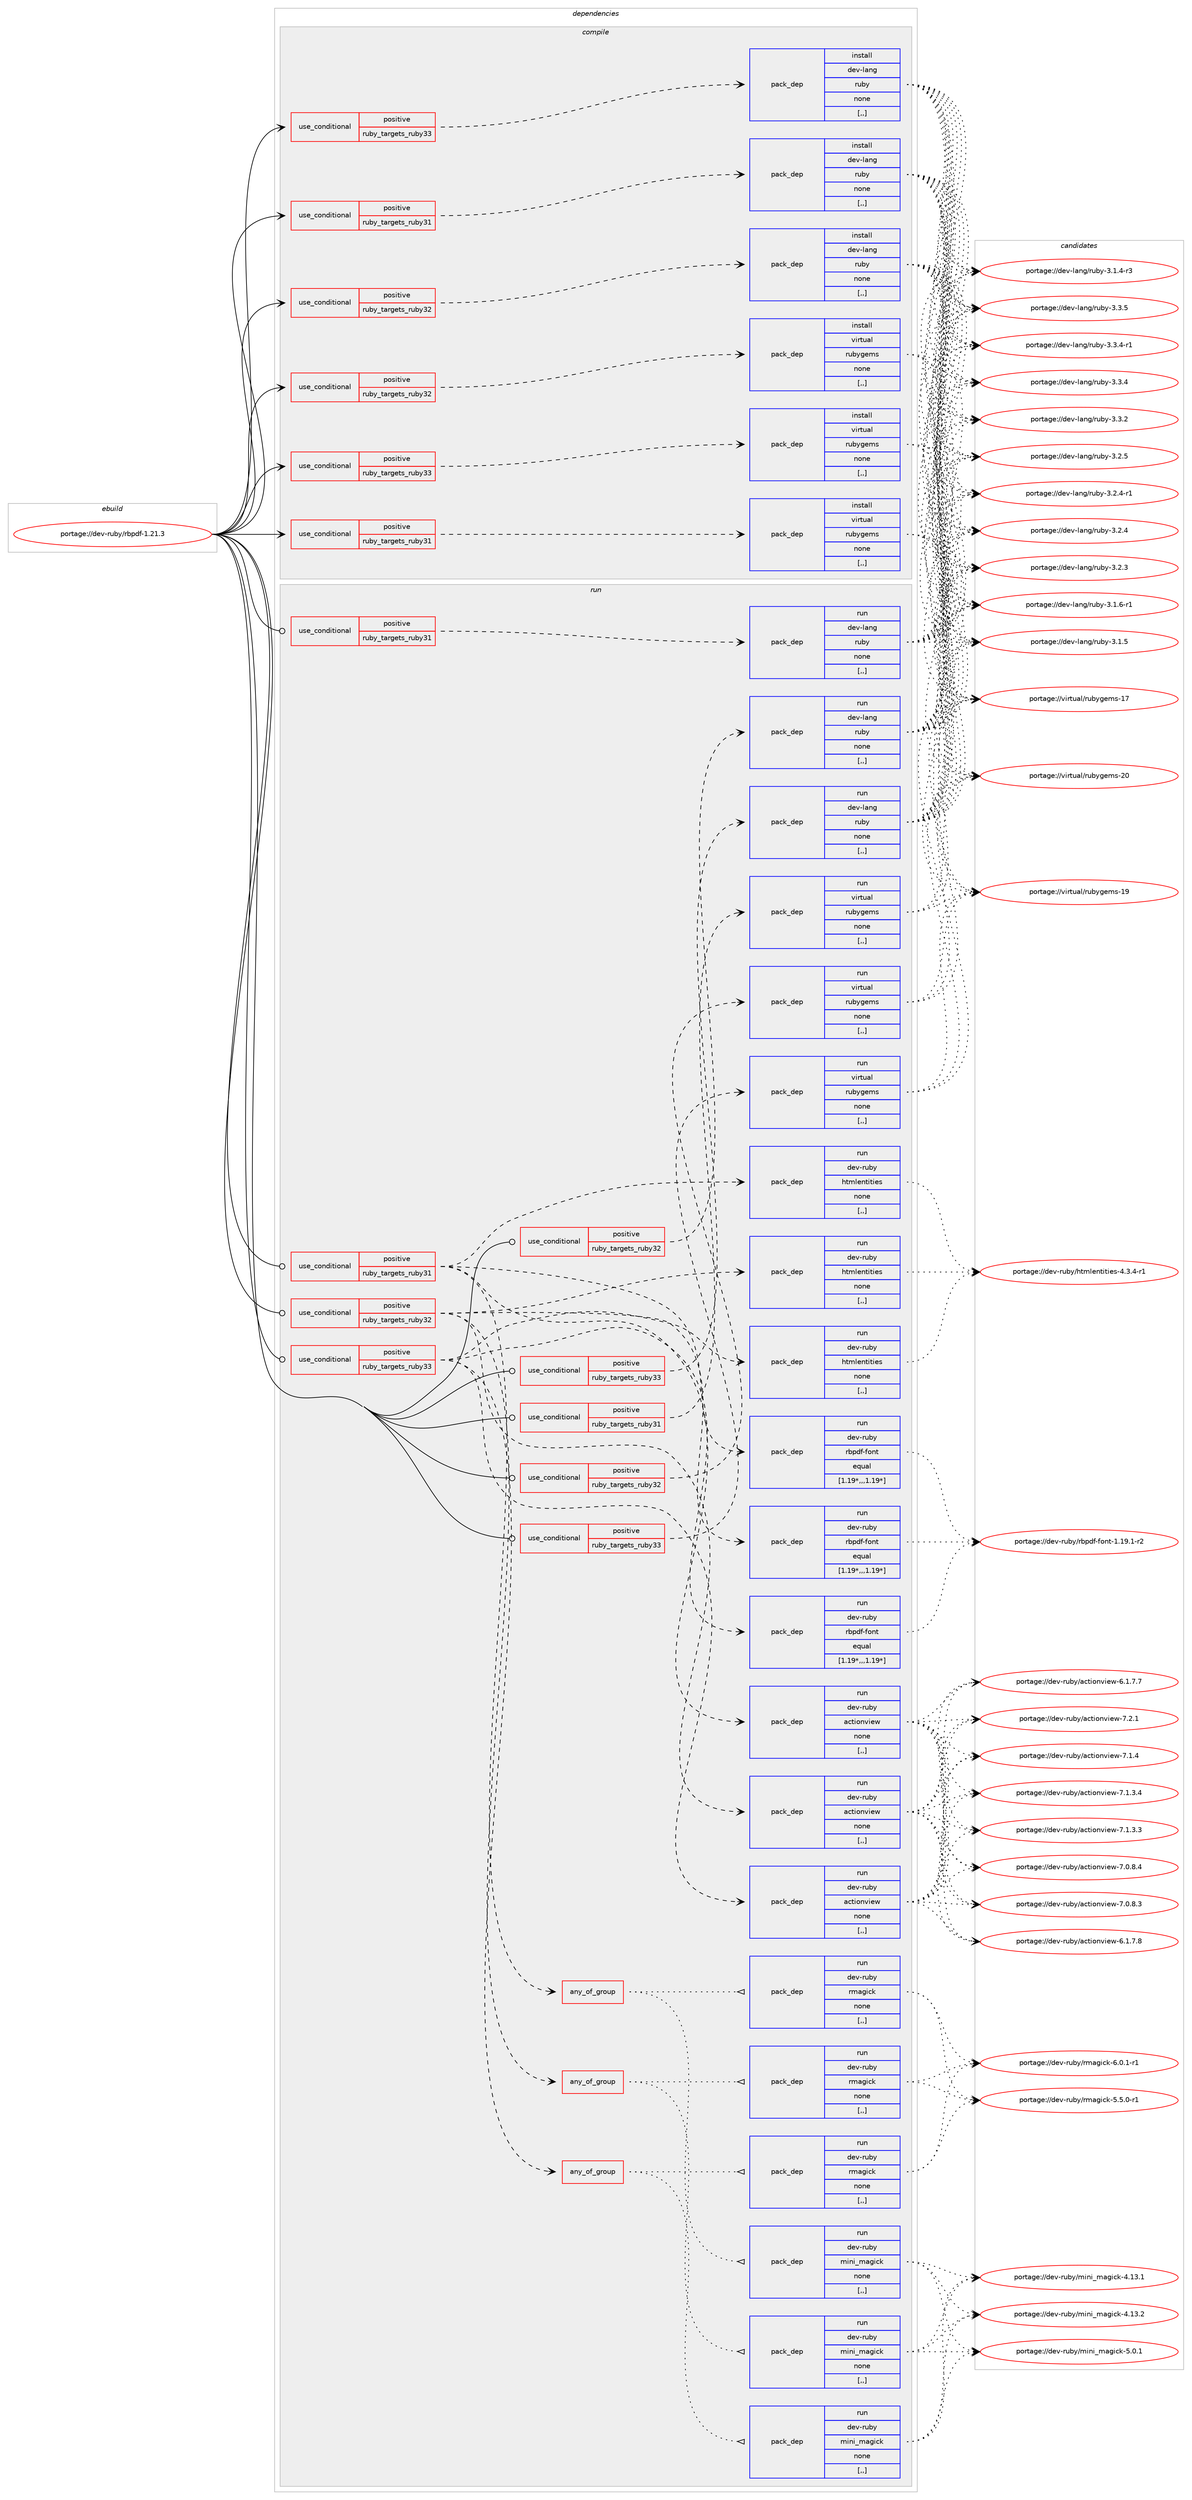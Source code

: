 digraph prolog {

# *************
# Graph options
# *************

newrank=true;
concentrate=true;
compound=true;
graph [rankdir=LR,fontname=Helvetica,fontsize=10,ranksep=1.5];#, ranksep=2.5, nodesep=0.2];
edge  [arrowhead=vee];
node  [fontname=Helvetica,fontsize=10];

# **********
# The ebuild
# **********

subgraph cluster_leftcol {
color=gray;
label=<<i>ebuild</i>>;
id [label="portage://dev-ruby/rbpdf-1.21.3", color=red, width=4, href="../dev-ruby/rbpdf-1.21.3.svg"];
}

# ****************
# The dependencies
# ****************

subgraph cluster_midcol {
color=gray;
label=<<i>dependencies</i>>;
subgraph cluster_compile {
fillcolor="#eeeeee";
style=filled;
label=<<i>compile</i>>;
subgraph cond184951 {
dependency693558 [label=<<TABLE BORDER="0" CELLBORDER="1" CELLSPACING="0" CELLPADDING="4"><TR><TD ROWSPAN="3" CELLPADDING="10">use_conditional</TD></TR><TR><TD>positive</TD></TR><TR><TD>ruby_targets_ruby31</TD></TR></TABLE>>, shape=none, color=red];
subgraph pack503661 {
dependency693559 [label=<<TABLE BORDER="0" CELLBORDER="1" CELLSPACING="0" CELLPADDING="4" WIDTH="220"><TR><TD ROWSPAN="6" CELLPADDING="30">pack_dep</TD></TR><TR><TD WIDTH="110">install</TD></TR><TR><TD>dev-lang</TD></TR><TR><TD>ruby</TD></TR><TR><TD>none</TD></TR><TR><TD>[,,]</TD></TR></TABLE>>, shape=none, color=blue];
}
dependency693558:e -> dependency693559:w [weight=20,style="dashed",arrowhead="vee"];
}
id:e -> dependency693558:w [weight=20,style="solid",arrowhead="vee"];
subgraph cond184952 {
dependency693560 [label=<<TABLE BORDER="0" CELLBORDER="1" CELLSPACING="0" CELLPADDING="4"><TR><TD ROWSPAN="3" CELLPADDING="10">use_conditional</TD></TR><TR><TD>positive</TD></TR><TR><TD>ruby_targets_ruby31</TD></TR></TABLE>>, shape=none, color=red];
subgraph pack503662 {
dependency693561 [label=<<TABLE BORDER="0" CELLBORDER="1" CELLSPACING="0" CELLPADDING="4" WIDTH="220"><TR><TD ROWSPAN="6" CELLPADDING="30">pack_dep</TD></TR><TR><TD WIDTH="110">install</TD></TR><TR><TD>virtual</TD></TR><TR><TD>rubygems</TD></TR><TR><TD>none</TD></TR><TR><TD>[,,]</TD></TR></TABLE>>, shape=none, color=blue];
}
dependency693560:e -> dependency693561:w [weight=20,style="dashed",arrowhead="vee"];
}
id:e -> dependency693560:w [weight=20,style="solid",arrowhead="vee"];
subgraph cond184953 {
dependency693562 [label=<<TABLE BORDER="0" CELLBORDER="1" CELLSPACING="0" CELLPADDING="4"><TR><TD ROWSPAN="3" CELLPADDING="10">use_conditional</TD></TR><TR><TD>positive</TD></TR><TR><TD>ruby_targets_ruby32</TD></TR></TABLE>>, shape=none, color=red];
subgraph pack503663 {
dependency693563 [label=<<TABLE BORDER="0" CELLBORDER="1" CELLSPACING="0" CELLPADDING="4" WIDTH="220"><TR><TD ROWSPAN="6" CELLPADDING="30">pack_dep</TD></TR><TR><TD WIDTH="110">install</TD></TR><TR><TD>dev-lang</TD></TR><TR><TD>ruby</TD></TR><TR><TD>none</TD></TR><TR><TD>[,,]</TD></TR></TABLE>>, shape=none, color=blue];
}
dependency693562:e -> dependency693563:w [weight=20,style="dashed",arrowhead="vee"];
}
id:e -> dependency693562:w [weight=20,style="solid",arrowhead="vee"];
subgraph cond184954 {
dependency693564 [label=<<TABLE BORDER="0" CELLBORDER="1" CELLSPACING="0" CELLPADDING="4"><TR><TD ROWSPAN="3" CELLPADDING="10">use_conditional</TD></TR><TR><TD>positive</TD></TR><TR><TD>ruby_targets_ruby32</TD></TR></TABLE>>, shape=none, color=red];
subgraph pack503664 {
dependency693565 [label=<<TABLE BORDER="0" CELLBORDER="1" CELLSPACING="0" CELLPADDING="4" WIDTH="220"><TR><TD ROWSPAN="6" CELLPADDING="30">pack_dep</TD></TR><TR><TD WIDTH="110">install</TD></TR><TR><TD>virtual</TD></TR><TR><TD>rubygems</TD></TR><TR><TD>none</TD></TR><TR><TD>[,,]</TD></TR></TABLE>>, shape=none, color=blue];
}
dependency693564:e -> dependency693565:w [weight=20,style="dashed",arrowhead="vee"];
}
id:e -> dependency693564:w [weight=20,style="solid",arrowhead="vee"];
subgraph cond184955 {
dependency693566 [label=<<TABLE BORDER="0" CELLBORDER="1" CELLSPACING="0" CELLPADDING="4"><TR><TD ROWSPAN="3" CELLPADDING="10">use_conditional</TD></TR><TR><TD>positive</TD></TR><TR><TD>ruby_targets_ruby33</TD></TR></TABLE>>, shape=none, color=red];
subgraph pack503665 {
dependency693567 [label=<<TABLE BORDER="0" CELLBORDER="1" CELLSPACING="0" CELLPADDING="4" WIDTH="220"><TR><TD ROWSPAN="6" CELLPADDING="30">pack_dep</TD></TR><TR><TD WIDTH="110">install</TD></TR><TR><TD>dev-lang</TD></TR><TR><TD>ruby</TD></TR><TR><TD>none</TD></TR><TR><TD>[,,]</TD></TR></TABLE>>, shape=none, color=blue];
}
dependency693566:e -> dependency693567:w [weight=20,style="dashed",arrowhead="vee"];
}
id:e -> dependency693566:w [weight=20,style="solid",arrowhead="vee"];
subgraph cond184956 {
dependency693568 [label=<<TABLE BORDER="0" CELLBORDER="1" CELLSPACING="0" CELLPADDING="4"><TR><TD ROWSPAN="3" CELLPADDING="10">use_conditional</TD></TR><TR><TD>positive</TD></TR><TR><TD>ruby_targets_ruby33</TD></TR></TABLE>>, shape=none, color=red];
subgraph pack503666 {
dependency693569 [label=<<TABLE BORDER="0" CELLBORDER="1" CELLSPACING="0" CELLPADDING="4" WIDTH="220"><TR><TD ROWSPAN="6" CELLPADDING="30">pack_dep</TD></TR><TR><TD WIDTH="110">install</TD></TR><TR><TD>virtual</TD></TR><TR><TD>rubygems</TD></TR><TR><TD>none</TD></TR><TR><TD>[,,]</TD></TR></TABLE>>, shape=none, color=blue];
}
dependency693568:e -> dependency693569:w [weight=20,style="dashed",arrowhead="vee"];
}
id:e -> dependency693568:w [weight=20,style="solid",arrowhead="vee"];
}
subgraph cluster_compileandrun {
fillcolor="#eeeeee";
style=filled;
label=<<i>compile and run</i>>;
}
subgraph cluster_run {
fillcolor="#eeeeee";
style=filled;
label=<<i>run</i>>;
subgraph cond184957 {
dependency693570 [label=<<TABLE BORDER="0" CELLBORDER="1" CELLSPACING="0" CELLPADDING="4"><TR><TD ROWSPAN="3" CELLPADDING="10">use_conditional</TD></TR><TR><TD>positive</TD></TR><TR><TD>ruby_targets_ruby31</TD></TR></TABLE>>, shape=none, color=red];
subgraph pack503667 {
dependency693571 [label=<<TABLE BORDER="0" CELLBORDER="1" CELLSPACING="0" CELLPADDING="4" WIDTH="220"><TR><TD ROWSPAN="6" CELLPADDING="30">pack_dep</TD></TR><TR><TD WIDTH="110">run</TD></TR><TR><TD>dev-lang</TD></TR><TR><TD>ruby</TD></TR><TR><TD>none</TD></TR><TR><TD>[,,]</TD></TR></TABLE>>, shape=none, color=blue];
}
dependency693570:e -> dependency693571:w [weight=20,style="dashed",arrowhead="vee"];
}
id:e -> dependency693570:w [weight=20,style="solid",arrowhead="odot"];
subgraph cond184958 {
dependency693572 [label=<<TABLE BORDER="0" CELLBORDER="1" CELLSPACING="0" CELLPADDING="4"><TR><TD ROWSPAN="3" CELLPADDING="10">use_conditional</TD></TR><TR><TD>positive</TD></TR><TR><TD>ruby_targets_ruby31</TD></TR></TABLE>>, shape=none, color=red];
subgraph pack503668 {
dependency693573 [label=<<TABLE BORDER="0" CELLBORDER="1" CELLSPACING="0" CELLPADDING="4" WIDTH="220"><TR><TD ROWSPAN="6" CELLPADDING="30">pack_dep</TD></TR><TR><TD WIDTH="110">run</TD></TR><TR><TD>dev-ruby</TD></TR><TR><TD>actionview</TD></TR><TR><TD>none</TD></TR><TR><TD>[,,]</TD></TR></TABLE>>, shape=none, color=blue];
}
dependency693572:e -> dependency693573:w [weight=20,style="dashed",arrowhead="vee"];
subgraph pack503669 {
dependency693574 [label=<<TABLE BORDER="0" CELLBORDER="1" CELLSPACING="0" CELLPADDING="4" WIDTH="220"><TR><TD ROWSPAN="6" CELLPADDING="30">pack_dep</TD></TR><TR><TD WIDTH="110">run</TD></TR><TR><TD>dev-ruby</TD></TR><TR><TD>htmlentities</TD></TR><TR><TD>none</TD></TR><TR><TD>[,,]</TD></TR></TABLE>>, shape=none, color=blue];
}
dependency693572:e -> dependency693574:w [weight=20,style="dashed",arrowhead="vee"];
subgraph pack503670 {
dependency693575 [label=<<TABLE BORDER="0" CELLBORDER="1" CELLSPACING="0" CELLPADDING="4" WIDTH="220"><TR><TD ROWSPAN="6" CELLPADDING="30">pack_dep</TD></TR><TR><TD WIDTH="110">run</TD></TR><TR><TD>dev-ruby</TD></TR><TR><TD>rbpdf-font</TD></TR><TR><TD>equal</TD></TR><TR><TD>[1.19*,,,1.19*]</TD></TR></TABLE>>, shape=none, color=blue];
}
dependency693572:e -> dependency693575:w [weight=20,style="dashed",arrowhead="vee"];
subgraph any4565 {
dependency693576 [label=<<TABLE BORDER="0" CELLBORDER="1" CELLSPACING="0" CELLPADDING="4"><TR><TD CELLPADDING="10">any_of_group</TD></TR></TABLE>>, shape=none, color=red];subgraph pack503671 {
dependency693577 [label=<<TABLE BORDER="0" CELLBORDER="1" CELLSPACING="0" CELLPADDING="4" WIDTH="220"><TR><TD ROWSPAN="6" CELLPADDING="30">pack_dep</TD></TR><TR><TD WIDTH="110">run</TD></TR><TR><TD>dev-ruby</TD></TR><TR><TD>mini_magick</TD></TR><TR><TD>none</TD></TR><TR><TD>[,,]</TD></TR></TABLE>>, shape=none, color=blue];
}
dependency693576:e -> dependency693577:w [weight=20,style="dotted",arrowhead="oinv"];
subgraph pack503672 {
dependency693578 [label=<<TABLE BORDER="0" CELLBORDER="1" CELLSPACING="0" CELLPADDING="4" WIDTH="220"><TR><TD ROWSPAN="6" CELLPADDING="30">pack_dep</TD></TR><TR><TD WIDTH="110">run</TD></TR><TR><TD>dev-ruby</TD></TR><TR><TD>rmagick</TD></TR><TR><TD>none</TD></TR><TR><TD>[,,]</TD></TR></TABLE>>, shape=none, color=blue];
}
dependency693576:e -> dependency693578:w [weight=20,style="dotted",arrowhead="oinv"];
}
dependency693572:e -> dependency693576:w [weight=20,style="dashed",arrowhead="vee"];
}
id:e -> dependency693572:w [weight=20,style="solid",arrowhead="odot"];
subgraph cond184959 {
dependency693579 [label=<<TABLE BORDER="0" CELLBORDER="1" CELLSPACING="0" CELLPADDING="4"><TR><TD ROWSPAN="3" CELLPADDING="10">use_conditional</TD></TR><TR><TD>positive</TD></TR><TR><TD>ruby_targets_ruby31</TD></TR></TABLE>>, shape=none, color=red];
subgraph pack503673 {
dependency693580 [label=<<TABLE BORDER="0" CELLBORDER="1" CELLSPACING="0" CELLPADDING="4" WIDTH="220"><TR><TD ROWSPAN="6" CELLPADDING="30">pack_dep</TD></TR><TR><TD WIDTH="110">run</TD></TR><TR><TD>virtual</TD></TR><TR><TD>rubygems</TD></TR><TR><TD>none</TD></TR><TR><TD>[,,]</TD></TR></TABLE>>, shape=none, color=blue];
}
dependency693579:e -> dependency693580:w [weight=20,style="dashed",arrowhead="vee"];
}
id:e -> dependency693579:w [weight=20,style="solid",arrowhead="odot"];
subgraph cond184960 {
dependency693581 [label=<<TABLE BORDER="0" CELLBORDER="1" CELLSPACING="0" CELLPADDING="4"><TR><TD ROWSPAN="3" CELLPADDING="10">use_conditional</TD></TR><TR><TD>positive</TD></TR><TR><TD>ruby_targets_ruby32</TD></TR></TABLE>>, shape=none, color=red];
subgraph pack503674 {
dependency693582 [label=<<TABLE BORDER="0" CELLBORDER="1" CELLSPACING="0" CELLPADDING="4" WIDTH="220"><TR><TD ROWSPAN="6" CELLPADDING="30">pack_dep</TD></TR><TR><TD WIDTH="110">run</TD></TR><TR><TD>dev-lang</TD></TR><TR><TD>ruby</TD></TR><TR><TD>none</TD></TR><TR><TD>[,,]</TD></TR></TABLE>>, shape=none, color=blue];
}
dependency693581:e -> dependency693582:w [weight=20,style="dashed",arrowhead="vee"];
}
id:e -> dependency693581:w [weight=20,style="solid",arrowhead="odot"];
subgraph cond184961 {
dependency693583 [label=<<TABLE BORDER="0" CELLBORDER="1" CELLSPACING="0" CELLPADDING="4"><TR><TD ROWSPAN="3" CELLPADDING="10">use_conditional</TD></TR><TR><TD>positive</TD></TR><TR><TD>ruby_targets_ruby32</TD></TR></TABLE>>, shape=none, color=red];
subgraph pack503675 {
dependency693584 [label=<<TABLE BORDER="0" CELLBORDER="1" CELLSPACING="0" CELLPADDING="4" WIDTH="220"><TR><TD ROWSPAN="6" CELLPADDING="30">pack_dep</TD></TR><TR><TD WIDTH="110">run</TD></TR><TR><TD>dev-ruby</TD></TR><TR><TD>actionview</TD></TR><TR><TD>none</TD></TR><TR><TD>[,,]</TD></TR></TABLE>>, shape=none, color=blue];
}
dependency693583:e -> dependency693584:w [weight=20,style="dashed",arrowhead="vee"];
subgraph pack503676 {
dependency693585 [label=<<TABLE BORDER="0" CELLBORDER="1" CELLSPACING="0" CELLPADDING="4" WIDTH="220"><TR><TD ROWSPAN="6" CELLPADDING="30">pack_dep</TD></TR><TR><TD WIDTH="110">run</TD></TR><TR><TD>dev-ruby</TD></TR><TR><TD>htmlentities</TD></TR><TR><TD>none</TD></TR><TR><TD>[,,]</TD></TR></TABLE>>, shape=none, color=blue];
}
dependency693583:e -> dependency693585:w [weight=20,style="dashed",arrowhead="vee"];
subgraph pack503677 {
dependency693586 [label=<<TABLE BORDER="0" CELLBORDER="1" CELLSPACING="0" CELLPADDING="4" WIDTH="220"><TR><TD ROWSPAN="6" CELLPADDING="30">pack_dep</TD></TR><TR><TD WIDTH="110">run</TD></TR><TR><TD>dev-ruby</TD></TR><TR><TD>rbpdf-font</TD></TR><TR><TD>equal</TD></TR><TR><TD>[1.19*,,,1.19*]</TD></TR></TABLE>>, shape=none, color=blue];
}
dependency693583:e -> dependency693586:w [weight=20,style="dashed",arrowhead="vee"];
subgraph any4566 {
dependency693587 [label=<<TABLE BORDER="0" CELLBORDER="1" CELLSPACING="0" CELLPADDING="4"><TR><TD CELLPADDING="10">any_of_group</TD></TR></TABLE>>, shape=none, color=red];subgraph pack503678 {
dependency693588 [label=<<TABLE BORDER="0" CELLBORDER="1" CELLSPACING="0" CELLPADDING="4" WIDTH="220"><TR><TD ROWSPAN="6" CELLPADDING="30">pack_dep</TD></TR><TR><TD WIDTH="110">run</TD></TR><TR><TD>dev-ruby</TD></TR><TR><TD>mini_magick</TD></TR><TR><TD>none</TD></TR><TR><TD>[,,]</TD></TR></TABLE>>, shape=none, color=blue];
}
dependency693587:e -> dependency693588:w [weight=20,style="dotted",arrowhead="oinv"];
subgraph pack503679 {
dependency693589 [label=<<TABLE BORDER="0" CELLBORDER="1" CELLSPACING="0" CELLPADDING="4" WIDTH="220"><TR><TD ROWSPAN="6" CELLPADDING="30">pack_dep</TD></TR><TR><TD WIDTH="110">run</TD></TR><TR><TD>dev-ruby</TD></TR><TR><TD>rmagick</TD></TR><TR><TD>none</TD></TR><TR><TD>[,,]</TD></TR></TABLE>>, shape=none, color=blue];
}
dependency693587:e -> dependency693589:w [weight=20,style="dotted",arrowhead="oinv"];
}
dependency693583:e -> dependency693587:w [weight=20,style="dashed",arrowhead="vee"];
}
id:e -> dependency693583:w [weight=20,style="solid",arrowhead="odot"];
subgraph cond184962 {
dependency693590 [label=<<TABLE BORDER="0" CELLBORDER="1" CELLSPACING="0" CELLPADDING="4"><TR><TD ROWSPAN="3" CELLPADDING="10">use_conditional</TD></TR><TR><TD>positive</TD></TR><TR><TD>ruby_targets_ruby32</TD></TR></TABLE>>, shape=none, color=red];
subgraph pack503680 {
dependency693591 [label=<<TABLE BORDER="0" CELLBORDER="1" CELLSPACING="0" CELLPADDING="4" WIDTH="220"><TR><TD ROWSPAN="6" CELLPADDING="30">pack_dep</TD></TR><TR><TD WIDTH="110">run</TD></TR><TR><TD>virtual</TD></TR><TR><TD>rubygems</TD></TR><TR><TD>none</TD></TR><TR><TD>[,,]</TD></TR></TABLE>>, shape=none, color=blue];
}
dependency693590:e -> dependency693591:w [weight=20,style="dashed",arrowhead="vee"];
}
id:e -> dependency693590:w [weight=20,style="solid",arrowhead="odot"];
subgraph cond184963 {
dependency693592 [label=<<TABLE BORDER="0" CELLBORDER="1" CELLSPACING="0" CELLPADDING="4"><TR><TD ROWSPAN="3" CELLPADDING="10">use_conditional</TD></TR><TR><TD>positive</TD></TR><TR><TD>ruby_targets_ruby33</TD></TR></TABLE>>, shape=none, color=red];
subgraph pack503681 {
dependency693593 [label=<<TABLE BORDER="0" CELLBORDER="1" CELLSPACING="0" CELLPADDING="4" WIDTH="220"><TR><TD ROWSPAN="6" CELLPADDING="30">pack_dep</TD></TR><TR><TD WIDTH="110">run</TD></TR><TR><TD>dev-lang</TD></TR><TR><TD>ruby</TD></TR><TR><TD>none</TD></TR><TR><TD>[,,]</TD></TR></TABLE>>, shape=none, color=blue];
}
dependency693592:e -> dependency693593:w [weight=20,style="dashed",arrowhead="vee"];
}
id:e -> dependency693592:w [weight=20,style="solid",arrowhead="odot"];
subgraph cond184964 {
dependency693594 [label=<<TABLE BORDER="0" CELLBORDER="1" CELLSPACING="0" CELLPADDING="4"><TR><TD ROWSPAN="3" CELLPADDING="10">use_conditional</TD></TR><TR><TD>positive</TD></TR><TR><TD>ruby_targets_ruby33</TD></TR></TABLE>>, shape=none, color=red];
subgraph pack503682 {
dependency693595 [label=<<TABLE BORDER="0" CELLBORDER="1" CELLSPACING="0" CELLPADDING="4" WIDTH="220"><TR><TD ROWSPAN="6" CELLPADDING="30">pack_dep</TD></TR><TR><TD WIDTH="110">run</TD></TR><TR><TD>dev-ruby</TD></TR><TR><TD>actionview</TD></TR><TR><TD>none</TD></TR><TR><TD>[,,]</TD></TR></TABLE>>, shape=none, color=blue];
}
dependency693594:e -> dependency693595:w [weight=20,style="dashed",arrowhead="vee"];
subgraph pack503683 {
dependency693596 [label=<<TABLE BORDER="0" CELLBORDER="1" CELLSPACING="0" CELLPADDING="4" WIDTH="220"><TR><TD ROWSPAN="6" CELLPADDING="30">pack_dep</TD></TR><TR><TD WIDTH="110">run</TD></TR><TR><TD>dev-ruby</TD></TR><TR><TD>htmlentities</TD></TR><TR><TD>none</TD></TR><TR><TD>[,,]</TD></TR></TABLE>>, shape=none, color=blue];
}
dependency693594:e -> dependency693596:w [weight=20,style="dashed",arrowhead="vee"];
subgraph pack503684 {
dependency693597 [label=<<TABLE BORDER="0" CELLBORDER="1" CELLSPACING="0" CELLPADDING="4" WIDTH="220"><TR><TD ROWSPAN="6" CELLPADDING="30">pack_dep</TD></TR><TR><TD WIDTH="110">run</TD></TR><TR><TD>dev-ruby</TD></TR><TR><TD>rbpdf-font</TD></TR><TR><TD>equal</TD></TR><TR><TD>[1.19*,,,1.19*]</TD></TR></TABLE>>, shape=none, color=blue];
}
dependency693594:e -> dependency693597:w [weight=20,style="dashed",arrowhead="vee"];
subgraph any4567 {
dependency693598 [label=<<TABLE BORDER="0" CELLBORDER="1" CELLSPACING="0" CELLPADDING="4"><TR><TD CELLPADDING="10">any_of_group</TD></TR></TABLE>>, shape=none, color=red];subgraph pack503685 {
dependency693599 [label=<<TABLE BORDER="0" CELLBORDER="1" CELLSPACING="0" CELLPADDING="4" WIDTH="220"><TR><TD ROWSPAN="6" CELLPADDING="30">pack_dep</TD></TR><TR><TD WIDTH="110">run</TD></TR><TR><TD>dev-ruby</TD></TR><TR><TD>mini_magick</TD></TR><TR><TD>none</TD></TR><TR><TD>[,,]</TD></TR></TABLE>>, shape=none, color=blue];
}
dependency693598:e -> dependency693599:w [weight=20,style="dotted",arrowhead="oinv"];
subgraph pack503686 {
dependency693600 [label=<<TABLE BORDER="0" CELLBORDER="1" CELLSPACING="0" CELLPADDING="4" WIDTH="220"><TR><TD ROWSPAN="6" CELLPADDING="30">pack_dep</TD></TR><TR><TD WIDTH="110">run</TD></TR><TR><TD>dev-ruby</TD></TR><TR><TD>rmagick</TD></TR><TR><TD>none</TD></TR><TR><TD>[,,]</TD></TR></TABLE>>, shape=none, color=blue];
}
dependency693598:e -> dependency693600:w [weight=20,style="dotted",arrowhead="oinv"];
}
dependency693594:e -> dependency693598:w [weight=20,style="dashed",arrowhead="vee"];
}
id:e -> dependency693594:w [weight=20,style="solid",arrowhead="odot"];
subgraph cond184965 {
dependency693601 [label=<<TABLE BORDER="0" CELLBORDER="1" CELLSPACING="0" CELLPADDING="4"><TR><TD ROWSPAN="3" CELLPADDING="10">use_conditional</TD></TR><TR><TD>positive</TD></TR><TR><TD>ruby_targets_ruby33</TD></TR></TABLE>>, shape=none, color=red];
subgraph pack503687 {
dependency693602 [label=<<TABLE BORDER="0" CELLBORDER="1" CELLSPACING="0" CELLPADDING="4" WIDTH="220"><TR><TD ROWSPAN="6" CELLPADDING="30">pack_dep</TD></TR><TR><TD WIDTH="110">run</TD></TR><TR><TD>virtual</TD></TR><TR><TD>rubygems</TD></TR><TR><TD>none</TD></TR><TR><TD>[,,]</TD></TR></TABLE>>, shape=none, color=blue];
}
dependency693601:e -> dependency693602:w [weight=20,style="dashed",arrowhead="vee"];
}
id:e -> dependency693601:w [weight=20,style="solid",arrowhead="odot"];
}
}

# **************
# The candidates
# **************

subgraph cluster_choices {
rank=same;
color=gray;
label=<<i>candidates</i>>;

subgraph choice503661 {
color=black;
nodesep=1;
choice10010111845108971101034711411798121455146514653 [label="portage://dev-lang/ruby-3.3.5", color=red, width=4,href="../dev-lang/ruby-3.3.5.svg"];
choice100101118451089711010347114117981214551465146524511449 [label="portage://dev-lang/ruby-3.3.4-r1", color=red, width=4,href="../dev-lang/ruby-3.3.4-r1.svg"];
choice10010111845108971101034711411798121455146514652 [label="portage://dev-lang/ruby-3.3.4", color=red, width=4,href="../dev-lang/ruby-3.3.4.svg"];
choice10010111845108971101034711411798121455146514650 [label="portage://dev-lang/ruby-3.3.2", color=red, width=4,href="../dev-lang/ruby-3.3.2.svg"];
choice10010111845108971101034711411798121455146504653 [label="portage://dev-lang/ruby-3.2.5", color=red, width=4,href="../dev-lang/ruby-3.2.5.svg"];
choice100101118451089711010347114117981214551465046524511449 [label="portage://dev-lang/ruby-3.2.4-r1", color=red, width=4,href="../dev-lang/ruby-3.2.4-r1.svg"];
choice10010111845108971101034711411798121455146504652 [label="portage://dev-lang/ruby-3.2.4", color=red, width=4,href="../dev-lang/ruby-3.2.4.svg"];
choice10010111845108971101034711411798121455146504651 [label="portage://dev-lang/ruby-3.2.3", color=red, width=4,href="../dev-lang/ruby-3.2.3.svg"];
choice100101118451089711010347114117981214551464946544511449 [label="portage://dev-lang/ruby-3.1.6-r1", color=red, width=4,href="../dev-lang/ruby-3.1.6-r1.svg"];
choice10010111845108971101034711411798121455146494653 [label="portage://dev-lang/ruby-3.1.5", color=red, width=4,href="../dev-lang/ruby-3.1.5.svg"];
choice100101118451089711010347114117981214551464946524511451 [label="portage://dev-lang/ruby-3.1.4-r3", color=red, width=4,href="../dev-lang/ruby-3.1.4-r3.svg"];
dependency693559:e -> choice10010111845108971101034711411798121455146514653:w [style=dotted,weight="100"];
dependency693559:e -> choice100101118451089711010347114117981214551465146524511449:w [style=dotted,weight="100"];
dependency693559:e -> choice10010111845108971101034711411798121455146514652:w [style=dotted,weight="100"];
dependency693559:e -> choice10010111845108971101034711411798121455146514650:w [style=dotted,weight="100"];
dependency693559:e -> choice10010111845108971101034711411798121455146504653:w [style=dotted,weight="100"];
dependency693559:e -> choice100101118451089711010347114117981214551465046524511449:w [style=dotted,weight="100"];
dependency693559:e -> choice10010111845108971101034711411798121455146504652:w [style=dotted,weight="100"];
dependency693559:e -> choice10010111845108971101034711411798121455146504651:w [style=dotted,weight="100"];
dependency693559:e -> choice100101118451089711010347114117981214551464946544511449:w [style=dotted,weight="100"];
dependency693559:e -> choice10010111845108971101034711411798121455146494653:w [style=dotted,weight="100"];
dependency693559:e -> choice100101118451089711010347114117981214551464946524511451:w [style=dotted,weight="100"];
}
subgraph choice503662 {
color=black;
nodesep=1;
choice118105114116117971084711411798121103101109115455048 [label="portage://virtual/rubygems-20", color=red, width=4,href="../virtual/rubygems-20.svg"];
choice118105114116117971084711411798121103101109115454957 [label="portage://virtual/rubygems-19", color=red, width=4,href="../virtual/rubygems-19.svg"];
choice118105114116117971084711411798121103101109115454955 [label="portage://virtual/rubygems-17", color=red, width=4,href="../virtual/rubygems-17.svg"];
dependency693561:e -> choice118105114116117971084711411798121103101109115455048:w [style=dotted,weight="100"];
dependency693561:e -> choice118105114116117971084711411798121103101109115454957:w [style=dotted,weight="100"];
dependency693561:e -> choice118105114116117971084711411798121103101109115454955:w [style=dotted,weight="100"];
}
subgraph choice503663 {
color=black;
nodesep=1;
choice10010111845108971101034711411798121455146514653 [label="portage://dev-lang/ruby-3.3.5", color=red, width=4,href="../dev-lang/ruby-3.3.5.svg"];
choice100101118451089711010347114117981214551465146524511449 [label="portage://dev-lang/ruby-3.3.4-r1", color=red, width=4,href="../dev-lang/ruby-3.3.4-r1.svg"];
choice10010111845108971101034711411798121455146514652 [label="portage://dev-lang/ruby-3.3.4", color=red, width=4,href="../dev-lang/ruby-3.3.4.svg"];
choice10010111845108971101034711411798121455146514650 [label="portage://dev-lang/ruby-3.3.2", color=red, width=4,href="../dev-lang/ruby-3.3.2.svg"];
choice10010111845108971101034711411798121455146504653 [label="portage://dev-lang/ruby-3.2.5", color=red, width=4,href="../dev-lang/ruby-3.2.5.svg"];
choice100101118451089711010347114117981214551465046524511449 [label="portage://dev-lang/ruby-3.2.4-r1", color=red, width=4,href="../dev-lang/ruby-3.2.4-r1.svg"];
choice10010111845108971101034711411798121455146504652 [label="portage://dev-lang/ruby-3.2.4", color=red, width=4,href="../dev-lang/ruby-3.2.4.svg"];
choice10010111845108971101034711411798121455146504651 [label="portage://dev-lang/ruby-3.2.3", color=red, width=4,href="../dev-lang/ruby-3.2.3.svg"];
choice100101118451089711010347114117981214551464946544511449 [label="portage://dev-lang/ruby-3.1.6-r1", color=red, width=4,href="../dev-lang/ruby-3.1.6-r1.svg"];
choice10010111845108971101034711411798121455146494653 [label="portage://dev-lang/ruby-3.1.5", color=red, width=4,href="../dev-lang/ruby-3.1.5.svg"];
choice100101118451089711010347114117981214551464946524511451 [label="portage://dev-lang/ruby-3.1.4-r3", color=red, width=4,href="../dev-lang/ruby-3.1.4-r3.svg"];
dependency693563:e -> choice10010111845108971101034711411798121455146514653:w [style=dotted,weight="100"];
dependency693563:e -> choice100101118451089711010347114117981214551465146524511449:w [style=dotted,weight="100"];
dependency693563:e -> choice10010111845108971101034711411798121455146514652:w [style=dotted,weight="100"];
dependency693563:e -> choice10010111845108971101034711411798121455146514650:w [style=dotted,weight="100"];
dependency693563:e -> choice10010111845108971101034711411798121455146504653:w [style=dotted,weight="100"];
dependency693563:e -> choice100101118451089711010347114117981214551465046524511449:w [style=dotted,weight="100"];
dependency693563:e -> choice10010111845108971101034711411798121455146504652:w [style=dotted,weight="100"];
dependency693563:e -> choice10010111845108971101034711411798121455146504651:w [style=dotted,weight="100"];
dependency693563:e -> choice100101118451089711010347114117981214551464946544511449:w [style=dotted,weight="100"];
dependency693563:e -> choice10010111845108971101034711411798121455146494653:w [style=dotted,weight="100"];
dependency693563:e -> choice100101118451089711010347114117981214551464946524511451:w [style=dotted,weight="100"];
}
subgraph choice503664 {
color=black;
nodesep=1;
choice118105114116117971084711411798121103101109115455048 [label="portage://virtual/rubygems-20", color=red, width=4,href="../virtual/rubygems-20.svg"];
choice118105114116117971084711411798121103101109115454957 [label="portage://virtual/rubygems-19", color=red, width=4,href="../virtual/rubygems-19.svg"];
choice118105114116117971084711411798121103101109115454955 [label="portage://virtual/rubygems-17", color=red, width=4,href="../virtual/rubygems-17.svg"];
dependency693565:e -> choice118105114116117971084711411798121103101109115455048:w [style=dotted,weight="100"];
dependency693565:e -> choice118105114116117971084711411798121103101109115454957:w [style=dotted,weight="100"];
dependency693565:e -> choice118105114116117971084711411798121103101109115454955:w [style=dotted,weight="100"];
}
subgraph choice503665 {
color=black;
nodesep=1;
choice10010111845108971101034711411798121455146514653 [label="portage://dev-lang/ruby-3.3.5", color=red, width=4,href="../dev-lang/ruby-3.3.5.svg"];
choice100101118451089711010347114117981214551465146524511449 [label="portage://dev-lang/ruby-3.3.4-r1", color=red, width=4,href="../dev-lang/ruby-3.3.4-r1.svg"];
choice10010111845108971101034711411798121455146514652 [label="portage://dev-lang/ruby-3.3.4", color=red, width=4,href="../dev-lang/ruby-3.3.4.svg"];
choice10010111845108971101034711411798121455146514650 [label="portage://dev-lang/ruby-3.3.2", color=red, width=4,href="../dev-lang/ruby-3.3.2.svg"];
choice10010111845108971101034711411798121455146504653 [label="portage://dev-lang/ruby-3.2.5", color=red, width=4,href="../dev-lang/ruby-3.2.5.svg"];
choice100101118451089711010347114117981214551465046524511449 [label="portage://dev-lang/ruby-3.2.4-r1", color=red, width=4,href="../dev-lang/ruby-3.2.4-r1.svg"];
choice10010111845108971101034711411798121455146504652 [label="portage://dev-lang/ruby-3.2.4", color=red, width=4,href="../dev-lang/ruby-3.2.4.svg"];
choice10010111845108971101034711411798121455146504651 [label="portage://dev-lang/ruby-3.2.3", color=red, width=4,href="../dev-lang/ruby-3.2.3.svg"];
choice100101118451089711010347114117981214551464946544511449 [label="portage://dev-lang/ruby-3.1.6-r1", color=red, width=4,href="../dev-lang/ruby-3.1.6-r1.svg"];
choice10010111845108971101034711411798121455146494653 [label="portage://dev-lang/ruby-3.1.5", color=red, width=4,href="../dev-lang/ruby-3.1.5.svg"];
choice100101118451089711010347114117981214551464946524511451 [label="portage://dev-lang/ruby-3.1.4-r3", color=red, width=4,href="../dev-lang/ruby-3.1.4-r3.svg"];
dependency693567:e -> choice10010111845108971101034711411798121455146514653:w [style=dotted,weight="100"];
dependency693567:e -> choice100101118451089711010347114117981214551465146524511449:w [style=dotted,weight="100"];
dependency693567:e -> choice10010111845108971101034711411798121455146514652:w [style=dotted,weight="100"];
dependency693567:e -> choice10010111845108971101034711411798121455146514650:w [style=dotted,weight="100"];
dependency693567:e -> choice10010111845108971101034711411798121455146504653:w [style=dotted,weight="100"];
dependency693567:e -> choice100101118451089711010347114117981214551465046524511449:w [style=dotted,weight="100"];
dependency693567:e -> choice10010111845108971101034711411798121455146504652:w [style=dotted,weight="100"];
dependency693567:e -> choice10010111845108971101034711411798121455146504651:w [style=dotted,weight="100"];
dependency693567:e -> choice100101118451089711010347114117981214551464946544511449:w [style=dotted,weight="100"];
dependency693567:e -> choice10010111845108971101034711411798121455146494653:w [style=dotted,weight="100"];
dependency693567:e -> choice100101118451089711010347114117981214551464946524511451:w [style=dotted,weight="100"];
}
subgraph choice503666 {
color=black;
nodesep=1;
choice118105114116117971084711411798121103101109115455048 [label="portage://virtual/rubygems-20", color=red, width=4,href="../virtual/rubygems-20.svg"];
choice118105114116117971084711411798121103101109115454957 [label="portage://virtual/rubygems-19", color=red, width=4,href="../virtual/rubygems-19.svg"];
choice118105114116117971084711411798121103101109115454955 [label="portage://virtual/rubygems-17", color=red, width=4,href="../virtual/rubygems-17.svg"];
dependency693569:e -> choice118105114116117971084711411798121103101109115455048:w [style=dotted,weight="100"];
dependency693569:e -> choice118105114116117971084711411798121103101109115454957:w [style=dotted,weight="100"];
dependency693569:e -> choice118105114116117971084711411798121103101109115454955:w [style=dotted,weight="100"];
}
subgraph choice503667 {
color=black;
nodesep=1;
choice10010111845108971101034711411798121455146514653 [label="portage://dev-lang/ruby-3.3.5", color=red, width=4,href="../dev-lang/ruby-3.3.5.svg"];
choice100101118451089711010347114117981214551465146524511449 [label="portage://dev-lang/ruby-3.3.4-r1", color=red, width=4,href="../dev-lang/ruby-3.3.4-r1.svg"];
choice10010111845108971101034711411798121455146514652 [label="portage://dev-lang/ruby-3.3.4", color=red, width=4,href="../dev-lang/ruby-3.3.4.svg"];
choice10010111845108971101034711411798121455146514650 [label="portage://dev-lang/ruby-3.3.2", color=red, width=4,href="../dev-lang/ruby-3.3.2.svg"];
choice10010111845108971101034711411798121455146504653 [label="portage://dev-lang/ruby-3.2.5", color=red, width=4,href="../dev-lang/ruby-3.2.5.svg"];
choice100101118451089711010347114117981214551465046524511449 [label="portage://dev-lang/ruby-3.2.4-r1", color=red, width=4,href="../dev-lang/ruby-3.2.4-r1.svg"];
choice10010111845108971101034711411798121455146504652 [label="portage://dev-lang/ruby-3.2.4", color=red, width=4,href="../dev-lang/ruby-3.2.4.svg"];
choice10010111845108971101034711411798121455146504651 [label="portage://dev-lang/ruby-3.2.3", color=red, width=4,href="../dev-lang/ruby-3.2.3.svg"];
choice100101118451089711010347114117981214551464946544511449 [label="portage://dev-lang/ruby-3.1.6-r1", color=red, width=4,href="../dev-lang/ruby-3.1.6-r1.svg"];
choice10010111845108971101034711411798121455146494653 [label="portage://dev-lang/ruby-3.1.5", color=red, width=4,href="../dev-lang/ruby-3.1.5.svg"];
choice100101118451089711010347114117981214551464946524511451 [label="portage://dev-lang/ruby-3.1.4-r3", color=red, width=4,href="../dev-lang/ruby-3.1.4-r3.svg"];
dependency693571:e -> choice10010111845108971101034711411798121455146514653:w [style=dotted,weight="100"];
dependency693571:e -> choice100101118451089711010347114117981214551465146524511449:w [style=dotted,weight="100"];
dependency693571:e -> choice10010111845108971101034711411798121455146514652:w [style=dotted,weight="100"];
dependency693571:e -> choice10010111845108971101034711411798121455146514650:w [style=dotted,weight="100"];
dependency693571:e -> choice10010111845108971101034711411798121455146504653:w [style=dotted,weight="100"];
dependency693571:e -> choice100101118451089711010347114117981214551465046524511449:w [style=dotted,weight="100"];
dependency693571:e -> choice10010111845108971101034711411798121455146504652:w [style=dotted,weight="100"];
dependency693571:e -> choice10010111845108971101034711411798121455146504651:w [style=dotted,weight="100"];
dependency693571:e -> choice100101118451089711010347114117981214551464946544511449:w [style=dotted,weight="100"];
dependency693571:e -> choice10010111845108971101034711411798121455146494653:w [style=dotted,weight="100"];
dependency693571:e -> choice100101118451089711010347114117981214551464946524511451:w [style=dotted,weight="100"];
}
subgraph choice503668 {
color=black;
nodesep=1;
choice1001011184511411798121479799116105111110118105101119455546504649 [label="portage://dev-ruby/actionview-7.2.1", color=red, width=4,href="../dev-ruby/actionview-7.2.1.svg"];
choice1001011184511411798121479799116105111110118105101119455546494652 [label="portage://dev-ruby/actionview-7.1.4", color=red, width=4,href="../dev-ruby/actionview-7.1.4.svg"];
choice10010111845114117981214797991161051111101181051011194555464946514652 [label="portage://dev-ruby/actionview-7.1.3.4", color=red, width=4,href="../dev-ruby/actionview-7.1.3.4.svg"];
choice10010111845114117981214797991161051111101181051011194555464946514651 [label="portage://dev-ruby/actionview-7.1.3.3", color=red, width=4,href="../dev-ruby/actionview-7.1.3.3.svg"];
choice10010111845114117981214797991161051111101181051011194555464846564652 [label="portage://dev-ruby/actionview-7.0.8.4", color=red, width=4,href="../dev-ruby/actionview-7.0.8.4.svg"];
choice10010111845114117981214797991161051111101181051011194555464846564651 [label="portage://dev-ruby/actionview-7.0.8.3", color=red, width=4,href="../dev-ruby/actionview-7.0.8.3.svg"];
choice10010111845114117981214797991161051111101181051011194554464946554656 [label="portage://dev-ruby/actionview-6.1.7.8", color=red, width=4,href="../dev-ruby/actionview-6.1.7.8.svg"];
choice10010111845114117981214797991161051111101181051011194554464946554655 [label="portage://dev-ruby/actionview-6.1.7.7", color=red, width=4,href="../dev-ruby/actionview-6.1.7.7.svg"];
dependency693573:e -> choice1001011184511411798121479799116105111110118105101119455546504649:w [style=dotted,weight="100"];
dependency693573:e -> choice1001011184511411798121479799116105111110118105101119455546494652:w [style=dotted,weight="100"];
dependency693573:e -> choice10010111845114117981214797991161051111101181051011194555464946514652:w [style=dotted,weight="100"];
dependency693573:e -> choice10010111845114117981214797991161051111101181051011194555464946514651:w [style=dotted,weight="100"];
dependency693573:e -> choice10010111845114117981214797991161051111101181051011194555464846564652:w [style=dotted,weight="100"];
dependency693573:e -> choice10010111845114117981214797991161051111101181051011194555464846564651:w [style=dotted,weight="100"];
dependency693573:e -> choice10010111845114117981214797991161051111101181051011194554464946554656:w [style=dotted,weight="100"];
dependency693573:e -> choice10010111845114117981214797991161051111101181051011194554464946554655:w [style=dotted,weight="100"];
}
subgraph choice503669 {
color=black;
nodesep=1;
choice1001011184511411798121471041161091081011101161051161051011154552465146524511449 [label="portage://dev-ruby/htmlentities-4.3.4-r1", color=red, width=4,href="../dev-ruby/htmlentities-4.3.4-r1.svg"];
dependency693574:e -> choice1001011184511411798121471041161091081011101161051161051011154552465146524511449:w [style=dotted,weight="100"];
}
subgraph choice503670 {
color=black;
nodesep=1;
choice1001011184511411798121471149811210010245102111110116454946495746494511450 [label="portage://dev-ruby/rbpdf-font-1.19.1-r2", color=red, width=4,href="../dev-ruby/rbpdf-font-1.19.1-r2.svg"];
dependency693575:e -> choice1001011184511411798121471149811210010245102111110116454946495746494511450:w [style=dotted,weight="100"];
}
subgraph choice503671 {
color=black;
nodesep=1;
choice100101118451141179812147109105110105951099710310599107455346484649 [label="portage://dev-ruby/mini_magick-5.0.1", color=red, width=4,href="../dev-ruby/mini_magick-5.0.1.svg"];
choice10010111845114117981214710910511010595109971031059910745524649514650 [label="portage://dev-ruby/mini_magick-4.13.2", color=red, width=4,href="../dev-ruby/mini_magick-4.13.2.svg"];
choice10010111845114117981214710910511010595109971031059910745524649514649 [label="portage://dev-ruby/mini_magick-4.13.1", color=red, width=4,href="../dev-ruby/mini_magick-4.13.1.svg"];
dependency693577:e -> choice100101118451141179812147109105110105951099710310599107455346484649:w [style=dotted,weight="100"];
dependency693577:e -> choice10010111845114117981214710910511010595109971031059910745524649514650:w [style=dotted,weight="100"];
dependency693577:e -> choice10010111845114117981214710910511010595109971031059910745524649514649:w [style=dotted,weight="100"];
}
subgraph choice503672 {
color=black;
nodesep=1;
choice10010111845114117981214711410997103105991074554464846494511449 [label="portage://dev-ruby/rmagick-6.0.1-r1", color=red, width=4,href="../dev-ruby/rmagick-6.0.1-r1.svg"];
choice10010111845114117981214711410997103105991074553465346484511449 [label="portage://dev-ruby/rmagick-5.5.0-r1", color=red, width=4,href="../dev-ruby/rmagick-5.5.0-r1.svg"];
dependency693578:e -> choice10010111845114117981214711410997103105991074554464846494511449:w [style=dotted,weight="100"];
dependency693578:e -> choice10010111845114117981214711410997103105991074553465346484511449:w [style=dotted,weight="100"];
}
subgraph choice503673 {
color=black;
nodesep=1;
choice118105114116117971084711411798121103101109115455048 [label="portage://virtual/rubygems-20", color=red, width=4,href="../virtual/rubygems-20.svg"];
choice118105114116117971084711411798121103101109115454957 [label="portage://virtual/rubygems-19", color=red, width=4,href="../virtual/rubygems-19.svg"];
choice118105114116117971084711411798121103101109115454955 [label="portage://virtual/rubygems-17", color=red, width=4,href="../virtual/rubygems-17.svg"];
dependency693580:e -> choice118105114116117971084711411798121103101109115455048:w [style=dotted,weight="100"];
dependency693580:e -> choice118105114116117971084711411798121103101109115454957:w [style=dotted,weight="100"];
dependency693580:e -> choice118105114116117971084711411798121103101109115454955:w [style=dotted,weight="100"];
}
subgraph choice503674 {
color=black;
nodesep=1;
choice10010111845108971101034711411798121455146514653 [label="portage://dev-lang/ruby-3.3.5", color=red, width=4,href="../dev-lang/ruby-3.3.5.svg"];
choice100101118451089711010347114117981214551465146524511449 [label="portage://dev-lang/ruby-3.3.4-r1", color=red, width=4,href="../dev-lang/ruby-3.3.4-r1.svg"];
choice10010111845108971101034711411798121455146514652 [label="portage://dev-lang/ruby-3.3.4", color=red, width=4,href="../dev-lang/ruby-3.3.4.svg"];
choice10010111845108971101034711411798121455146514650 [label="portage://dev-lang/ruby-3.3.2", color=red, width=4,href="../dev-lang/ruby-3.3.2.svg"];
choice10010111845108971101034711411798121455146504653 [label="portage://dev-lang/ruby-3.2.5", color=red, width=4,href="../dev-lang/ruby-3.2.5.svg"];
choice100101118451089711010347114117981214551465046524511449 [label="portage://dev-lang/ruby-3.2.4-r1", color=red, width=4,href="../dev-lang/ruby-3.2.4-r1.svg"];
choice10010111845108971101034711411798121455146504652 [label="portage://dev-lang/ruby-3.2.4", color=red, width=4,href="../dev-lang/ruby-3.2.4.svg"];
choice10010111845108971101034711411798121455146504651 [label="portage://dev-lang/ruby-3.2.3", color=red, width=4,href="../dev-lang/ruby-3.2.3.svg"];
choice100101118451089711010347114117981214551464946544511449 [label="portage://dev-lang/ruby-3.1.6-r1", color=red, width=4,href="../dev-lang/ruby-3.1.6-r1.svg"];
choice10010111845108971101034711411798121455146494653 [label="portage://dev-lang/ruby-3.1.5", color=red, width=4,href="../dev-lang/ruby-3.1.5.svg"];
choice100101118451089711010347114117981214551464946524511451 [label="portage://dev-lang/ruby-3.1.4-r3", color=red, width=4,href="../dev-lang/ruby-3.1.4-r3.svg"];
dependency693582:e -> choice10010111845108971101034711411798121455146514653:w [style=dotted,weight="100"];
dependency693582:e -> choice100101118451089711010347114117981214551465146524511449:w [style=dotted,weight="100"];
dependency693582:e -> choice10010111845108971101034711411798121455146514652:w [style=dotted,weight="100"];
dependency693582:e -> choice10010111845108971101034711411798121455146514650:w [style=dotted,weight="100"];
dependency693582:e -> choice10010111845108971101034711411798121455146504653:w [style=dotted,weight="100"];
dependency693582:e -> choice100101118451089711010347114117981214551465046524511449:w [style=dotted,weight="100"];
dependency693582:e -> choice10010111845108971101034711411798121455146504652:w [style=dotted,weight="100"];
dependency693582:e -> choice10010111845108971101034711411798121455146504651:w [style=dotted,weight="100"];
dependency693582:e -> choice100101118451089711010347114117981214551464946544511449:w [style=dotted,weight="100"];
dependency693582:e -> choice10010111845108971101034711411798121455146494653:w [style=dotted,weight="100"];
dependency693582:e -> choice100101118451089711010347114117981214551464946524511451:w [style=dotted,weight="100"];
}
subgraph choice503675 {
color=black;
nodesep=1;
choice1001011184511411798121479799116105111110118105101119455546504649 [label="portage://dev-ruby/actionview-7.2.1", color=red, width=4,href="../dev-ruby/actionview-7.2.1.svg"];
choice1001011184511411798121479799116105111110118105101119455546494652 [label="portage://dev-ruby/actionview-7.1.4", color=red, width=4,href="../dev-ruby/actionview-7.1.4.svg"];
choice10010111845114117981214797991161051111101181051011194555464946514652 [label="portage://dev-ruby/actionview-7.1.3.4", color=red, width=4,href="../dev-ruby/actionview-7.1.3.4.svg"];
choice10010111845114117981214797991161051111101181051011194555464946514651 [label="portage://dev-ruby/actionview-7.1.3.3", color=red, width=4,href="../dev-ruby/actionview-7.1.3.3.svg"];
choice10010111845114117981214797991161051111101181051011194555464846564652 [label="portage://dev-ruby/actionview-7.0.8.4", color=red, width=4,href="../dev-ruby/actionview-7.0.8.4.svg"];
choice10010111845114117981214797991161051111101181051011194555464846564651 [label="portage://dev-ruby/actionview-7.0.8.3", color=red, width=4,href="../dev-ruby/actionview-7.0.8.3.svg"];
choice10010111845114117981214797991161051111101181051011194554464946554656 [label="portage://dev-ruby/actionview-6.1.7.8", color=red, width=4,href="../dev-ruby/actionview-6.1.7.8.svg"];
choice10010111845114117981214797991161051111101181051011194554464946554655 [label="portage://dev-ruby/actionview-6.1.7.7", color=red, width=4,href="../dev-ruby/actionview-6.1.7.7.svg"];
dependency693584:e -> choice1001011184511411798121479799116105111110118105101119455546504649:w [style=dotted,weight="100"];
dependency693584:e -> choice1001011184511411798121479799116105111110118105101119455546494652:w [style=dotted,weight="100"];
dependency693584:e -> choice10010111845114117981214797991161051111101181051011194555464946514652:w [style=dotted,weight="100"];
dependency693584:e -> choice10010111845114117981214797991161051111101181051011194555464946514651:w [style=dotted,weight="100"];
dependency693584:e -> choice10010111845114117981214797991161051111101181051011194555464846564652:w [style=dotted,weight="100"];
dependency693584:e -> choice10010111845114117981214797991161051111101181051011194555464846564651:w [style=dotted,weight="100"];
dependency693584:e -> choice10010111845114117981214797991161051111101181051011194554464946554656:w [style=dotted,weight="100"];
dependency693584:e -> choice10010111845114117981214797991161051111101181051011194554464946554655:w [style=dotted,weight="100"];
}
subgraph choice503676 {
color=black;
nodesep=1;
choice1001011184511411798121471041161091081011101161051161051011154552465146524511449 [label="portage://dev-ruby/htmlentities-4.3.4-r1", color=red, width=4,href="../dev-ruby/htmlentities-4.3.4-r1.svg"];
dependency693585:e -> choice1001011184511411798121471041161091081011101161051161051011154552465146524511449:w [style=dotted,weight="100"];
}
subgraph choice503677 {
color=black;
nodesep=1;
choice1001011184511411798121471149811210010245102111110116454946495746494511450 [label="portage://dev-ruby/rbpdf-font-1.19.1-r2", color=red, width=4,href="../dev-ruby/rbpdf-font-1.19.1-r2.svg"];
dependency693586:e -> choice1001011184511411798121471149811210010245102111110116454946495746494511450:w [style=dotted,weight="100"];
}
subgraph choice503678 {
color=black;
nodesep=1;
choice100101118451141179812147109105110105951099710310599107455346484649 [label="portage://dev-ruby/mini_magick-5.0.1", color=red, width=4,href="../dev-ruby/mini_magick-5.0.1.svg"];
choice10010111845114117981214710910511010595109971031059910745524649514650 [label="portage://dev-ruby/mini_magick-4.13.2", color=red, width=4,href="../dev-ruby/mini_magick-4.13.2.svg"];
choice10010111845114117981214710910511010595109971031059910745524649514649 [label="portage://dev-ruby/mini_magick-4.13.1", color=red, width=4,href="../dev-ruby/mini_magick-4.13.1.svg"];
dependency693588:e -> choice100101118451141179812147109105110105951099710310599107455346484649:w [style=dotted,weight="100"];
dependency693588:e -> choice10010111845114117981214710910511010595109971031059910745524649514650:w [style=dotted,weight="100"];
dependency693588:e -> choice10010111845114117981214710910511010595109971031059910745524649514649:w [style=dotted,weight="100"];
}
subgraph choice503679 {
color=black;
nodesep=1;
choice10010111845114117981214711410997103105991074554464846494511449 [label="portage://dev-ruby/rmagick-6.0.1-r1", color=red, width=4,href="../dev-ruby/rmagick-6.0.1-r1.svg"];
choice10010111845114117981214711410997103105991074553465346484511449 [label="portage://dev-ruby/rmagick-5.5.0-r1", color=red, width=4,href="../dev-ruby/rmagick-5.5.0-r1.svg"];
dependency693589:e -> choice10010111845114117981214711410997103105991074554464846494511449:w [style=dotted,weight="100"];
dependency693589:e -> choice10010111845114117981214711410997103105991074553465346484511449:w [style=dotted,weight="100"];
}
subgraph choice503680 {
color=black;
nodesep=1;
choice118105114116117971084711411798121103101109115455048 [label="portage://virtual/rubygems-20", color=red, width=4,href="../virtual/rubygems-20.svg"];
choice118105114116117971084711411798121103101109115454957 [label="portage://virtual/rubygems-19", color=red, width=4,href="../virtual/rubygems-19.svg"];
choice118105114116117971084711411798121103101109115454955 [label="portage://virtual/rubygems-17", color=red, width=4,href="../virtual/rubygems-17.svg"];
dependency693591:e -> choice118105114116117971084711411798121103101109115455048:w [style=dotted,weight="100"];
dependency693591:e -> choice118105114116117971084711411798121103101109115454957:w [style=dotted,weight="100"];
dependency693591:e -> choice118105114116117971084711411798121103101109115454955:w [style=dotted,weight="100"];
}
subgraph choice503681 {
color=black;
nodesep=1;
choice10010111845108971101034711411798121455146514653 [label="portage://dev-lang/ruby-3.3.5", color=red, width=4,href="../dev-lang/ruby-3.3.5.svg"];
choice100101118451089711010347114117981214551465146524511449 [label="portage://dev-lang/ruby-3.3.4-r1", color=red, width=4,href="../dev-lang/ruby-3.3.4-r1.svg"];
choice10010111845108971101034711411798121455146514652 [label="portage://dev-lang/ruby-3.3.4", color=red, width=4,href="../dev-lang/ruby-3.3.4.svg"];
choice10010111845108971101034711411798121455146514650 [label="portage://dev-lang/ruby-3.3.2", color=red, width=4,href="../dev-lang/ruby-3.3.2.svg"];
choice10010111845108971101034711411798121455146504653 [label="portage://dev-lang/ruby-3.2.5", color=red, width=4,href="../dev-lang/ruby-3.2.5.svg"];
choice100101118451089711010347114117981214551465046524511449 [label="portage://dev-lang/ruby-3.2.4-r1", color=red, width=4,href="../dev-lang/ruby-3.2.4-r1.svg"];
choice10010111845108971101034711411798121455146504652 [label="portage://dev-lang/ruby-3.2.4", color=red, width=4,href="../dev-lang/ruby-3.2.4.svg"];
choice10010111845108971101034711411798121455146504651 [label="portage://dev-lang/ruby-3.2.3", color=red, width=4,href="../dev-lang/ruby-3.2.3.svg"];
choice100101118451089711010347114117981214551464946544511449 [label="portage://dev-lang/ruby-3.1.6-r1", color=red, width=4,href="../dev-lang/ruby-3.1.6-r1.svg"];
choice10010111845108971101034711411798121455146494653 [label="portage://dev-lang/ruby-3.1.5", color=red, width=4,href="../dev-lang/ruby-3.1.5.svg"];
choice100101118451089711010347114117981214551464946524511451 [label="portage://dev-lang/ruby-3.1.4-r3", color=red, width=4,href="../dev-lang/ruby-3.1.4-r3.svg"];
dependency693593:e -> choice10010111845108971101034711411798121455146514653:w [style=dotted,weight="100"];
dependency693593:e -> choice100101118451089711010347114117981214551465146524511449:w [style=dotted,weight="100"];
dependency693593:e -> choice10010111845108971101034711411798121455146514652:w [style=dotted,weight="100"];
dependency693593:e -> choice10010111845108971101034711411798121455146514650:w [style=dotted,weight="100"];
dependency693593:e -> choice10010111845108971101034711411798121455146504653:w [style=dotted,weight="100"];
dependency693593:e -> choice100101118451089711010347114117981214551465046524511449:w [style=dotted,weight="100"];
dependency693593:e -> choice10010111845108971101034711411798121455146504652:w [style=dotted,weight="100"];
dependency693593:e -> choice10010111845108971101034711411798121455146504651:w [style=dotted,weight="100"];
dependency693593:e -> choice100101118451089711010347114117981214551464946544511449:w [style=dotted,weight="100"];
dependency693593:e -> choice10010111845108971101034711411798121455146494653:w [style=dotted,weight="100"];
dependency693593:e -> choice100101118451089711010347114117981214551464946524511451:w [style=dotted,weight="100"];
}
subgraph choice503682 {
color=black;
nodesep=1;
choice1001011184511411798121479799116105111110118105101119455546504649 [label="portage://dev-ruby/actionview-7.2.1", color=red, width=4,href="../dev-ruby/actionview-7.2.1.svg"];
choice1001011184511411798121479799116105111110118105101119455546494652 [label="portage://dev-ruby/actionview-7.1.4", color=red, width=4,href="../dev-ruby/actionview-7.1.4.svg"];
choice10010111845114117981214797991161051111101181051011194555464946514652 [label="portage://dev-ruby/actionview-7.1.3.4", color=red, width=4,href="../dev-ruby/actionview-7.1.3.4.svg"];
choice10010111845114117981214797991161051111101181051011194555464946514651 [label="portage://dev-ruby/actionview-7.1.3.3", color=red, width=4,href="../dev-ruby/actionview-7.1.3.3.svg"];
choice10010111845114117981214797991161051111101181051011194555464846564652 [label="portage://dev-ruby/actionview-7.0.8.4", color=red, width=4,href="../dev-ruby/actionview-7.0.8.4.svg"];
choice10010111845114117981214797991161051111101181051011194555464846564651 [label="portage://dev-ruby/actionview-7.0.8.3", color=red, width=4,href="../dev-ruby/actionview-7.0.8.3.svg"];
choice10010111845114117981214797991161051111101181051011194554464946554656 [label="portage://dev-ruby/actionview-6.1.7.8", color=red, width=4,href="../dev-ruby/actionview-6.1.7.8.svg"];
choice10010111845114117981214797991161051111101181051011194554464946554655 [label="portage://dev-ruby/actionview-6.1.7.7", color=red, width=4,href="../dev-ruby/actionview-6.1.7.7.svg"];
dependency693595:e -> choice1001011184511411798121479799116105111110118105101119455546504649:w [style=dotted,weight="100"];
dependency693595:e -> choice1001011184511411798121479799116105111110118105101119455546494652:w [style=dotted,weight="100"];
dependency693595:e -> choice10010111845114117981214797991161051111101181051011194555464946514652:w [style=dotted,weight="100"];
dependency693595:e -> choice10010111845114117981214797991161051111101181051011194555464946514651:w [style=dotted,weight="100"];
dependency693595:e -> choice10010111845114117981214797991161051111101181051011194555464846564652:w [style=dotted,weight="100"];
dependency693595:e -> choice10010111845114117981214797991161051111101181051011194555464846564651:w [style=dotted,weight="100"];
dependency693595:e -> choice10010111845114117981214797991161051111101181051011194554464946554656:w [style=dotted,weight="100"];
dependency693595:e -> choice10010111845114117981214797991161051111101181051011194554464946554655:w [style=dotted,weight="100"];
}
subgraph choice503683 {
color=black;
nodesep=1;
choice1001011184511411798121471041161091081011101161051161051011154552465146524511449 [label="portage://dev-ruby/htmlentities-4.3.4-r1", color=red, width=4,href="../dev-ruby/htmlentities-4.3.4-r1.svg"];
dependency693596:e -> choice1001011184511411798121471041161091081011101161051161051011154552465146524511449:w [style=dotted,weight="100"];
}
subgraph choice503684 {
color=black;
nodesep=1;
choice1001011184511411798121471149811210010245102111110116454946495746494511450 [label="portage://dev-ruby/rbpdf-font-1.19.1-r2", color=red, width=4,href="../dev-ruby/rbpdf-font-1.19.1-r2.svg"];
dependency693597:e -> choice1001011184511411798121471149811210010245102111110116454946495746494511450:w [style=dotted,weight="100"];
}
subgraph choice503685 {
color=black;
nodesep=1;
choice100101118451141179812147109105110105951099710310599107455346484649 [label="portage://dev-ruby/mini_magick-5.0.1", color=red, width=4,href="../dev-ruby/mini_magick-5.0.1.svg"];
choice10010111845114117981214710910511010595109971031059910745524649514650 [label="portage://dev-ruby/mini_magick-4.13.2", color=red, width=4,href="../dev-ruby/mini_magick-4.13.2.svg"];
choice10010111845114117981214710910511010595109971031059910745524649514649 [label="portage://dev-ruby/mini_magick-4.13.1", color=red, width=4,href="../dev-ruby/mini_magick-4.13.1.svg"];
dependency693599:e -> choice100101118451141179812147109105110105951099710310599107455346484649:w [style=dotted,weight="100"];
dependency693599:e -> choice10010111845114117981214710910511010595109971031059910745524649514650:w [style=dotted,weight="100"];
dependency693599:e -> choice10010111845114117981214710910511010595109971031059910745524649514649:w [style=dotted,weight="100"];
}
subgraph choice503686 {
color=black;
nodesep=1;
choice10010111845114117981214711410997103105991074554464846494511449 [label="portage://dev-ruby/rmagick-6.0.1-r1", color=red, width=4,href="../dev-ruby/rmagick-6.0.1-r1.svg"];
choice10010111845114117981214711410997103105991074553465346484511449 [label="portage://dev-ruby/rmagick-5.5.0-r1", color=red, width=4,href="../dev-ruby/rmagick-5.5.0-r1.svg"];
dependency693600:e -> choice10010111845114117981214711410997103105991074554464846494511449:w [style=dotted,weight="100"];
dependency693600:e -> choice10010111845114117981214711410997103105991074553465346484511449:w [style=dotted,weight="100"];
}
subgraph choice503687 {
color=black;
nodesep=1;
choice118105114116117971084711411798121103101109115455048 [label="portage://virtual/rubygems-20", color=red, width=4,href="../virtual/rubygems-20.svg"];
choice118105114116117971084711411798121103101109115454957 [label="portage://virtual/rubygems-19", color=red, width=4,href="../virtual/rubygems-19.svg"];
choice118105114116117971084711411798121103101109115454955 [label="portage://virtual/rubygems-17", color=red, width=4,href="../virtual/rubygems-17.svg"];
dependency693602:e -> choice118105114116117971084711411798121103101109115455048:w [style=dotted,weight="100"];
dependency693602:e -> choice118105114116117971084711411798121103101109115454957:w [style=dotted,weight="100"];
dependency693602:e -> choice118105114116117971084711411798121103101109115454955:w [style=dotted,weight="100"];
}
}

}
